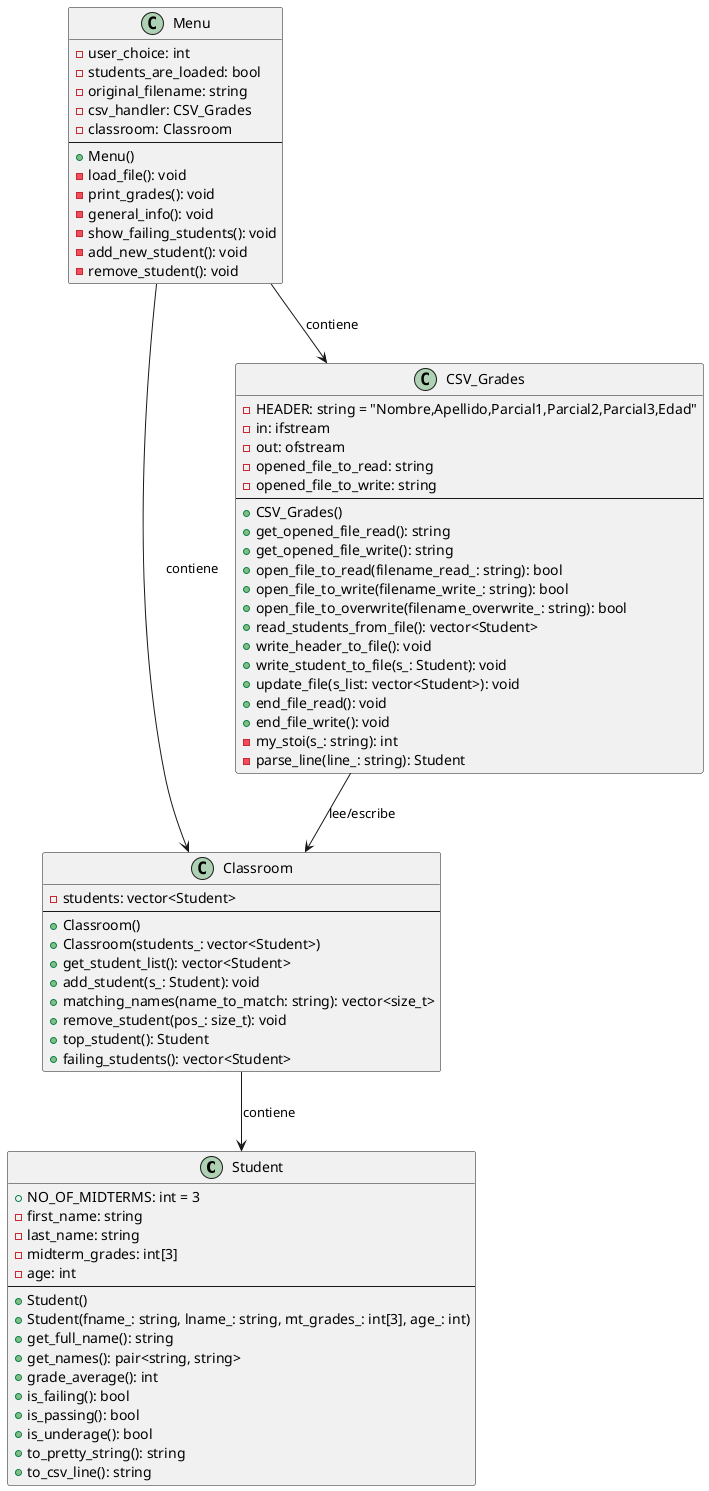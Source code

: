 @startuml

class Student {
  + NO_OF_MIDTERMS: int = 3
  - first_name: string
  - last_name: string
  - midterm_grades: int[3]
  - age: int
  --
  + Student()
  + Student(fname_: string, lname_: string, mt_grades_: int[3], age_: int)
  + get_full_name(): string
  + get_names(): pair<string, string>
  + grade_average(): int
  + is_failing(): bool
  + is_passing(): bool
  + is_underage(): bool
  + to_pretty_string(): string
  + to_csv_line(): string
}

class Classroom {
  - students: vector<Student>
  --
  + Classroom()
  + Classroom(students_: vector<Student>)
  + get_student_list(): vector<Student>
  + add_student(s_: Student): void
  + matching_names(name_to_match: string): vector<size_t>
  + remove_student(pos_: size_t): void
  + top_student(): Student
  + failing_students(): vector<Student>
}

class CSV_Grades {
  - HEADER: string = "Nombre,Apellido,Parcial1,Parcial2,Parcial3,Edad"
  - in: ifstream
  - out: ofstream
  - opened_file_to_read: string
  - opened_file_to_write: string
  --
  + CSV_Grades()
  + get_opened_file_read(): string
  + get_opened_file_write(): string
  + open_file_to_read(filename_read_: string): bool
  + open_file_to_write(filename_write_: string): bool
  + open_file_to_overwrite(filename_overwrite_: string): bool
  + read_students_from_file(): vector<Student>
  + write_header_to_file(): void
  + write_student_to_file(s_: Student): void
  + update_file(s_list: vector<Student>): void
  + end_file_read(): void
  + end_file_write(): void
  - my_stoi(s_: string): int
  - parse_line(line_: string): Student
}

class Menu {
  - user_choice: int
  - students_are_loaded: bool
  - original_filename: string
  - csv_handler: CSV_Grades
  - classroom: Classroom
  --
  + Menu()
  - load_file(): void
  - print_grades(): void
  - general_info(): void
  - show_failing_students(): void
  - add_new_student(): void
  - remove_student(): void
}

Menu --> CSV_Grades : contiene
Menu --> Classroom : contiene
Classroom --> Student : contiene
CSV_Grades --> Classroom : lee/escribe

@enduml